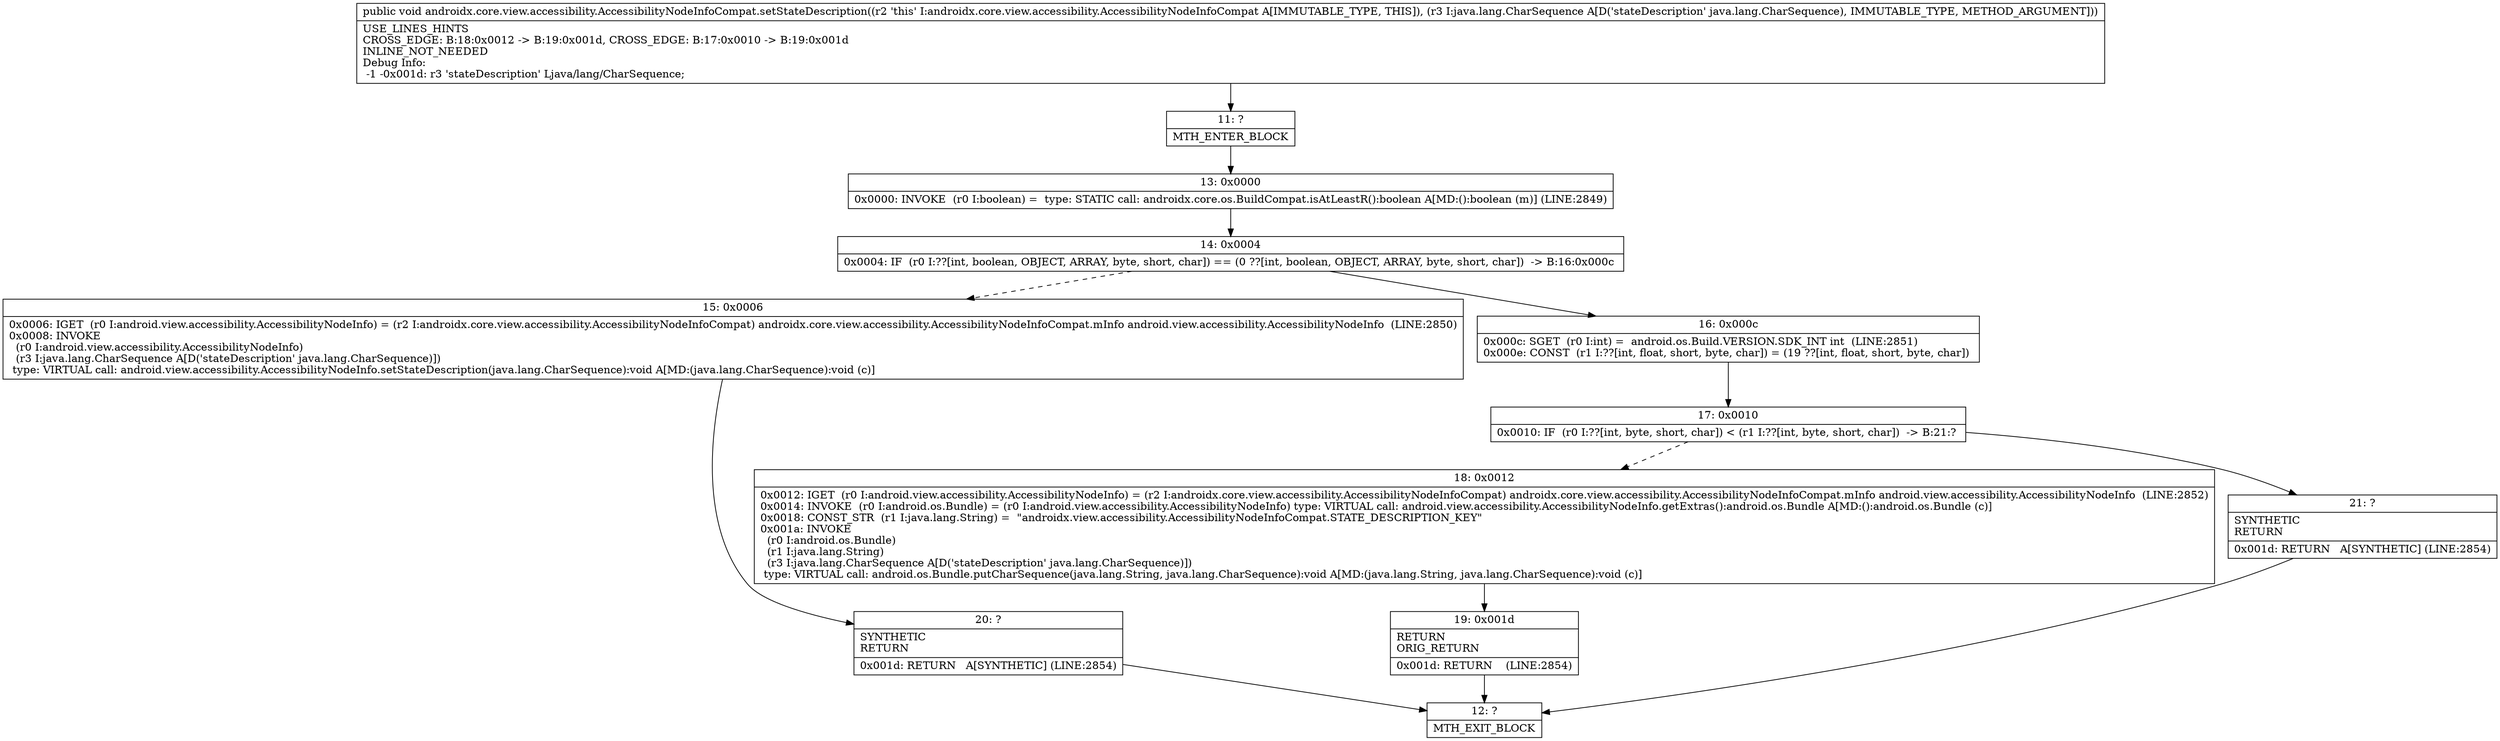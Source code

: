 digraph "CFG forandroidx.core.view.accessibility.AccessibilityNodeInfoCompat.setStateDescription(Ljava\/lang\/CharSequence;)V" {
Node_11 [shape=record,label="{11\:\ ?|MTH_ENTER_BLOCK\l}"];
Node_13 [shape=record,label="{13\:\ 0x0000|0x0000: INVOKE  (r0 I:boolean) =  type: STATIC call: androidx.core.os.BuildCompat.isAtLeastR():boolean A[MD:():boolean (m)] (LINE:2849)\l}"];
Node_14 [shape=record,label="{14\:\ 0x0004|0x0004: IF  (r0 I:??[int, boolean, OBJECT, ARRAY, byte, short, char]) == (0 ??[int, boolean, OBJECT, ARRAY, byte, short, char])  \-\> B:16:0x000c \l}"];
Node_15 [shape=record,label="{15\:\ 0x0006|0x0006: IGET  (r0 I:android.view.accessibility.AccessibilityNodeInfo) = (r2 I:androidx.core.view.accessibility.AccessibilityNodeInfoCompat) androidx.core.view.accessibility.AccessibilityNodeInfoCompat.mInfo android.view.accessibility.AccessibilityNodeInfo  (LINE:2850)\l0x0008: INVOKE  \l  (r0 I:android.view.accessibility.AccessibilityNodeInfo)\l  (r3 I:java.lang.CharSequence A[D('stateDescription' java.lang.CharSequence)])\l type: VIRTUAL call: android.view.accessibility.AccessibilityNodeInfo.setStateDescription(java.lang.CharSequence):void A[MD:(java.lang.CharSequence):void (c)]\l}"];
Node_20 [shape=record,label="{20\:\ ?|SYNTHETIC\lRETURN\l|0x001d: RETURN   A[SYNTHETIC] (LINE:2854)\l}"];
Node_12 [shape=record,label="{12\:\ ?|MTH_EXIT_BLOCK\l}"];
Node_16 [shape=record,label="{16\:\ 0x000c|0x000c: SGET  (r0 I:int) =  android.os.Build.VERSION.SDK_INT int  (LINE:2851)\l0x000e: CONST  (r1 I:??[int, float, short, byte, char]) = (19 ??[int, float, short, byte, char]) \l}"];
Node_17 [shape=record,label="{17\:\ 0x0010|0x0010: IF  (r0 I:??[int, byte, short, char]) \< (r1 I:??[int, byte, short, char])  \-\> B:21:? \l}"];
Node_18 [shape=record,label="{18\:\ 0x0012|0x0012: IGET  (r0 I:android.view.accessibility.AccessibilityNodeInfo) = (r2 I:androidx.core.view.accessibility.AccessibilityNodeInfoCompat) androidx.core.view.accessibility.AccessibilityNodeInfoCompat.mInfo android.view.accessibility.AccessibilityNodeInfo  (LINE:2852)\l0x0014: INVOKE  (r0 I:android.os.Bundle) = (r0 I:android.view.accessibility.AccessibilityNodeInfo) type: VIRTUAL call: android.view.accessibility.AccessibilityNodeInfo.getExtras():android.os.Bundle A[MD:():android.os.Bundle (c)]\l0x0018: CONST_STR  (r1 I:java.lang.String) =  \"androidx.view.accessibility.AccessibilityNodeInfoCompat.STATE_DESCRIPTION_KEY\" \l0x001a: INVOKE  \l  (r0 I:android.os.Bundle)\l  (r1 I:java.lang.String)\l  (r3 I:java.lang.CharSequence A[D('stateDescription' java.lang.CharSequence)])\l type: VIRTUAL call: android.os.Bundle.putCharSequence(java.lang.String, java.lang.CharSequence):void A[MD:(java.lang.String, java.lang.CharSequence):void (c)]\l}"];
Node_19 [shape=record,label="{19\:\ 0x001d|RETURN\lORIG_RETURN\l|0x001d: RETURN    (LINE:2854)\l}"];
Node_21 [shape=record,label="{21\:\ ?|SYNTHETIC\lRETURN\l|0x001d: RETURN   A[SYNTHETIC] (LINE:2854)\l}"];
MethodNode[shape=record,label="{public void androidx.core.view.accessibility.AccessibilityNodeInfoCompat.setStateDescription((r2 'this' I:androidx.core.view.accessibility.AccessibilityNodeInfoCompat A[IMMUTABLE_TYPE, THIS]), (r3 I:java.lang.CharSequence A[D('stateDescription' java.lang.CharSequence), IMMUTABLE_TYPE, METHOD_ARGUMENT]))  | USE_LINES_HINTS\lCROSS_EDGE: B:18:0x0012 \-\> B:19:0x001d, CROSS_EDGE: B:17:0x0010 \-\> B:19:0x001d\lINLINE_NOT_NEEDED\lDebug Info:\l  \-1 \-0x001d: r3 'stateDescription' Ljava\/lang\/CharSequence;\l}"];
MethodNode -> Node_11;Node_11 -> Node_13;
Node_13 -> Node_14;
Node_14 -> Node_15[style=dashed];
Node_14 -> Node_16;
Node_15 -> Node_20;
Node_20 -> Node_12;
Node_16 -> Node_17;
Node_17 -> Node_18[style=dashed];
Node_17 -> Node_21;
Node_18 -> Node_19;
Node_19 -> Node_12;
Node_21 -> Node_12;
}

